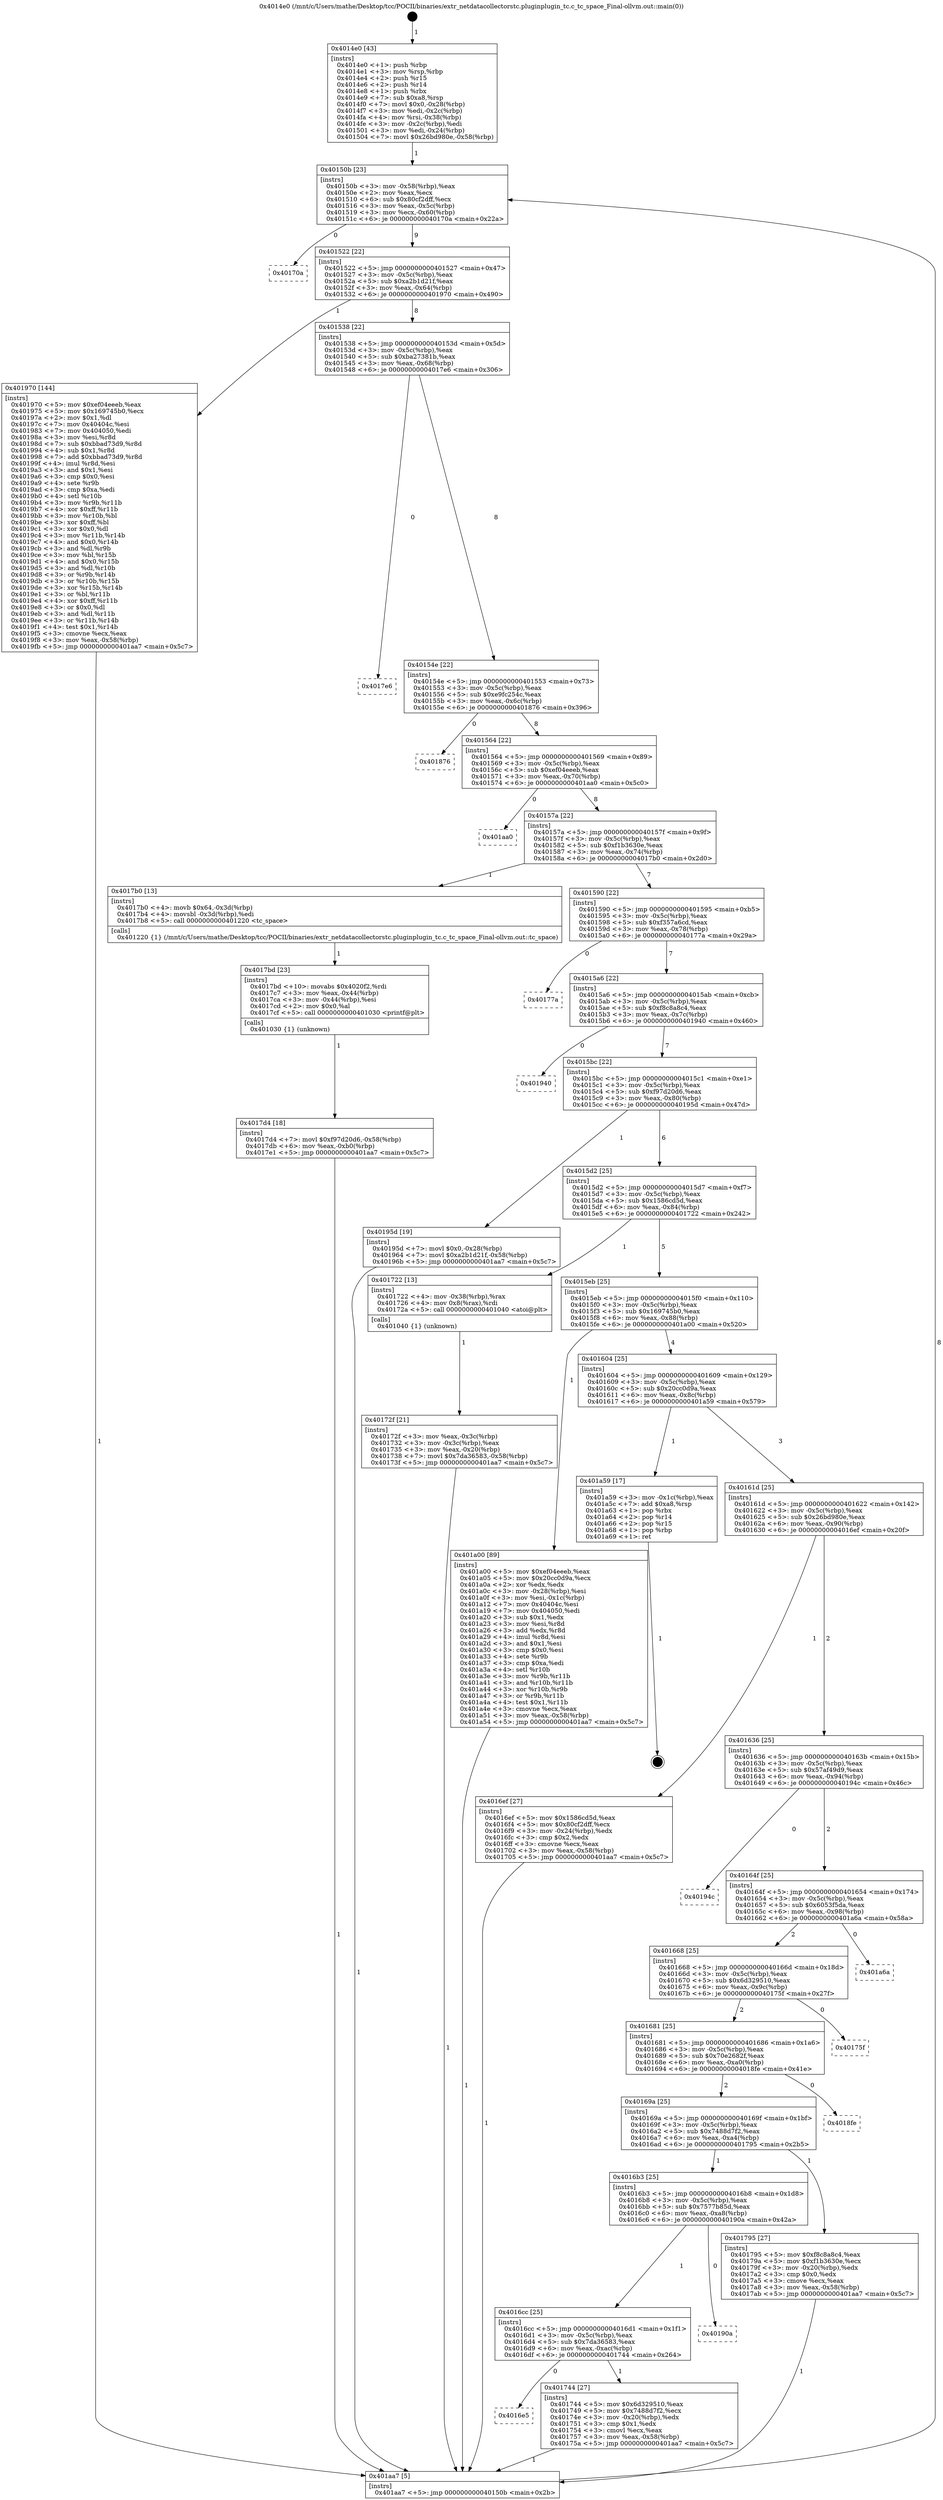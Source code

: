 digraph "0x4014e0" {
  label = "0x4014e0 (/mnt/c/Users/mathe/Desktop/tcc/POCII/binaries/extr_netdatacollectorstc.pluginplugin_tc.c_tc_space_Final-ollvm.out::main(0))"
  labelloc = "t"
  node[shape=record]

  Entry [label="",width=0.3,height=0.3,shape=circle,fillcolor=black,style=filled]
  "0x40150b" [label="{
     0x40150b [23]\l
     | [instrs]\l
     &nbsp;&nbsp;0x40150b \<+3\>: mov -0x58(%rbp),%eax\l
     &nbsp;&nbsp;0x40150e \<+2\>: mov %eax,%ecx\l
     &nbsp;&nbsp;0x401510 \<+6\>: sub $0x80cf2dff,%ecx\l
     &nbsp;&nbsp;0x401516 \<+3\>: mov %eax,-0x5c(%rbp)\l
     &nbsp;&nbsp;0x401519 \<+3\>: mov %ecx,-0x60(%rbp)\l
     &nbsp;&nbsp;0x40151c \<+6\>: je 000000000040170a \<main+0x22a\>\l
  }"]
  "0x40170a" [label="{
     0x40170a\l
  }", style=dashed]
  "0x401522" [label="{
     0x401522 [22]\l
     | [instrs]\l
     &nbsp;&nbsp;0x401522 \<+5\>: jmp 0000000000401527 \<main+0x47\>\l
     &nbsp;&nbsp;0x401527 \<+3\>: mov -0x5c(%rbp),%eax\l
     &nbsp;&nbsp;0x40152a \<+5\>: sub $0xa2b1d21f,%eax\l
     &nbsp;&nbsp;0x40152f \<+3\>: mov %eax,-0x64(%rbp)\l
     &nbsp;&nbsp;0x401532 \<+6\>: je 0000000000401970 \<main+0x490\>\l
  }"]
  Exit [label="",width=0.3,height=0.3,shape=circle,fillcolor=black,style=filled,peripheries=2]
  "0x401970" [label="{
     0x401970 [144]\l
     | [instrs]\l
     &nbsp;&nbsp;0x401970 \<+5\>: mov $0xef04eeeb,%eax\l
     &nbsp;&nbsp;0x401975 \<+5\>: mov $0x169745b0,%ecx\l
     &nbsp;&nbsp;0x40197a \<+2\>: mov $0x1,%dl\l
     &nbsp;&nbsp;0x40197c \<+7\>: mov 0x40404c,%esi\l
     &nbsp;&nbsp;0x401983 \<+7\>: mov 0x404050,%edi\l
     &nbsp;&nbsp;0x40198a \<+3\>: mov %esi,%r8d\l
     &nbsp;&nbsp;0x40198d \<+7\>: sub $0xbbad73d9,%r8d\l
     &nbsp;&nbsp;0x401994 \<+4\>: sub $0x1,%r8d\l
     &nbsp;&nbsp;0x401998 \<+7\>: add $0xbbad73d9,%r8d\l
     &nbsp;&nbsp;0x40199f \<+4\>: imul %r8d,%esi\l
     &nbsp;&nbsp;0x4019a3 \<+3\>: and $0x1,%esi\l
     &nbsp;&nbsp;0x4019a6 \<+3\>: cmp $0x0,%esi\l
     &nbsp;&nbsp;0x4019a9 \<+4\>: sete %r9b\l
     &nbsp;&nbsp;0x4019ad \<+3\>: cmp $0xa,%edi\l
     &nbsp;&nbsp;0x4019b0 \<+4\>: setl %r10b\l
     &nbsp;&nbsp;0x4019b4 \<+3\>: mov %r9b,%r11b\l
     &nbsp;&nbsp;0x4019b7 \<+4\>: xor $0xff,%r11b\l
     &nbsp;&nbsp;0x4019bb \<+3\>: mov %r10b,%bl\l
     &nbsp;&nbsp;0x4019be \<+3\>: xor $0xff,%bl\l
     &nbsp;&nbsp;0x4019c1 \<+3\>: xor $0x0,%dl\l
     &nbsp;&nbsp;0x4019c4 \<+3\>: mov %r11b,%r14b\l
     &nbsp;&nbsp;0x4019c7 \<+4\>: and $0x0,%r14b\l
     &nbsp;&nbsp;0x4019cb \<+3\>: and %dl,%r9b\l
     &nbsp;&nbsp;0x4019ce \<+3\>: mov %bl,%r15b\l
     &nbsp;&nbsp;0x4019d1 \<+4\>: and $0x0,%r15b\l
     &nbsp;&nbsp;0x4019d5 \<+3\>: and %dl,%r10b\l
     &nbsp;&nbsp;0x4019d8 \<+3\>: or %r9b,%r14b\l
     &nbsp;&nbsp;0x4019db \<+3\>: or %r10b,%r15b\l
     &nbsp;&nbsp;0x4019de \<+3\>: xor %r15b,%r14b\l
     &nbsp;&nbsp;0x4019e1 \<+3\>: or %bl,%r11b\l
     &nbsp;&nbsp;0x4019e4 \<+4\>: xor $0xff,%r11b\l
     &nbsp;&nbsp;0x4019e8 \<+3\>: or $0x0,%dl\l
     &nbsp;&nbsp;0x4019eb \<+3\>: and %dl,%r11b\l
     &nbsp;&nbsp;0x4019ee \<+3\>: or %r11b,%r14b\l
     &nbsp;&nbsp;0x4019f1 \<+4\>: test $0x1,%r14b\l
     &nbsp;&nbsp;0x4019f5 \<+3\>: cmovne %ecx,%eax\l
     &nbsp;&nbsp;0x4019f8 \<+3\>: mov %eax,-0x58(%rbp)\l
     &nbsp;&nbsp;0x4019fb \<+5\>: jmp 0000000000401aa7 \<main+0x5c7\>\l
  }"]
  "0x401538" [label="{
     0x401538 [22]\l
     | [instrs]\l
     &nbsp;&nbsp;0x401538 \<+5\>: jmp 000000000040153d \<main+0x5d\>\l
     &nbsp;&nbsp;0x40153d \<+3\>: mov -0x5c(%rbp),%eax\l
     &nbsp;&nbsp;0x401540 \<+5\>: sub $0xba27381b,%eax\l
     &nbsp;&nbsp;0x401545 \<+3\>: mov %eax,-0x68(%rbp)\l
     &nbsp;&nbsp;0x401548 \<+6\>: je 00000000004017e6 \<main+0x306\>\l
  }"]
  "0x4017d4" [label="{
     0x4017d4 [18]\l
     | [instrs]\l
     &nbsp;&nbsp;0x4017d4 \<+7\>: movl $0xf97d20d6,-0x58(%rbp)\l
     &nbsp;&nbsp;0x4017db \<+6\>: mov %eax,-0xb0(%rbp)\l
     &nbsp;&nbsp;0x4017e1 \<+5\>: jmp 0000000000401aa7 \<main+0x5c7\>\l
  }"]
  "0x4017e6" [label="{
     0x4017e6\l
  }", style=dashed]
  "0x40154e" [label="{
     0x40154e [22]\l
     | [instrs]\l
     &nbsp;&nbsp;0x40154e \<+5\>: jmp 0000000000401553 \<main+0x73\>\l
     &nbsp;&nbsp;0x401553 \<+3\>: mov -0x5c(%rbp),%eax\l
     &nbsp;&nbsp;0x401556 \<+5\>: sub $0xe9fc254c,%eax\l
     &nbsp;&nbsp;0x40155b \<+3\>: mov %eax,-0x6c(%rbp)\l
     &nbsp;&nbsp;0x40155e \<+6\>: je 0000000000401876 \<main+0x396\>\l
  }"]
  "0x4017bd" [label="{
     0x4017bd [23]\l
     | [instrs]\l
     &nbsp;&nbsp;0x4017bd \<+10\>: movabs $0x4020f2,%rdi\l
     &nbsp;&nbsp;0x4017c7 \<+3\>: mov %eax,-0x44(%rbp)\l
     &nbsp;&nbsp;0x4017ca \<+3\>: mov -0x44(%rbp),%esi\l
     &nbsp;&nbsp;0x4017cd \<+2\>: mov $0x0,%al\l
     &nbsp;&nbsp;0x4017cf \<+5\>: call 0000000000401030 \<printf@plt\>\l
     | [calls]\l
     &nbsp;&nbsp;0x401030 \{1\} (unknown)\l
  }"]
  "0x401876" [label="{
     0x401876\l
  }", style=dashed]
  "0x401564" [label="{
     0x401564 [22]\l
     | [instrs]\l
     &nbsp;&nbsp;0x401564 \<+5\>: jmp 0000000000401569 \<main+0x89\>\l
     &nbsp;&nbsp;0x401569 \<+3\>: mov -0x5c(%rbp),%eax\l
     &nbsp;&nbsp;0x40156c \<+5\>: sub $0xef04eeeb,%eax\l
     &nbsp;&nbsp;0x401571 \<+3\>: mov %eax,-0x70(%rbp)\l
     &nbsp;&nbsp;0x401574 \<+6\>: je 0000000000401aa0 \<main+0x5c0\>\l
  }"]
  "0x4016e5" [label="{
     0x4016e5\l
  }", style=dashed]
  "0x401aa0" [label="{
     0x401aa0\l
  }", style=dashed]
  "0x40157a" [label="{
     0x40157a [22]\l
     | [instrs]\l
     &nbsp;&nbsp;0x40157a \<+5\>: jmp 000000000040157f \<main+0x9f\>\l
     &nbsp;&nbsp;0x40157f \<+3\>: mov -0x5c(%rbp),%eax\l
     &nbsp;&nbsp;0x401582 \<+5\>: sub $0xf1b3630e,%eax\l
     &nbsp;&nbsp;0x401587 \<+3\>: mov %eax,-0x74(%rbp)\l
     &nbsp;&nbsp;0x40158a \<+6\>: je 00000000004017b0 \<main+0x2d0\>\l
  }"]
  "0x401744" [label="{
     0x401744 [27]\l
     | [instrs]\l
     &nbsp;&nbsp;0x401744 \<+5\>: mov $0x6d329510,%eax\l
     &nbsp;&nbsp;0x401749 \<+5\>: mov $0x7488d7f2,%ecx\l
     &nbsp;&nbsp;0x40174e \<+3\>: mov -0x20(%rbp),%edx\l
     &nbsp;&nbsp;0x401751 \<+3\>: cmp $0x1,%edx\l
     &nbsp;&nbsp;0x401754 \<+3\>: cmovl %ecx,%eax\l
     &nbsp;&nbsp;0x401757 \<+3\>: mov %eax,-0x58(%rbp)\l
     &nbsp;&nbsp;0x40175a \<+5\>: jmp 0000000000401aa7 \<main+0x5c7\>\l
  }"]
  "0x4017b0" [label="{
     0x4017b0 [13]\l
     | [instrs]\l
     &nbsp;&nbsp;0x4017b0 \<+4\>: movb $0x64,-0x3d(%rbp)\l
     &nbsp;&nbsp;0x4017b4 \<+4\>: movsbl -0x3d(%rbp),%edi\l
     &nbsp;&nbsp;0x4017b8 \<+5\>: call 0000000000401220 \<tc_space\>\l
     | [calls]\l
     &nbsp;&nbsp;0x401220 \{1\} (/mnt/c/Users/mathe/Desktop/tcc/POCII/binaries/extr_netdatacollectorstc.pluginplugin_tc.c_tc_space_Final-ollvm.out::tc_space)\l
  }"]
  "0x401590" [label="{
     0x401590 [22]\l
     | [instrs]\l
     &nbsp;&nbsp;0x401590 \<+5\>: jmp 0000000000401595 \<main+0xb5\>\l
     &nbsp;&nbsp;0x401595 \<+3\>: mov -0x5c(%rbp),%eax\l
     &nbsp;&nbsp;0x401598 \<+5\>: sub $0xf357a6cd,%eax\l
     &nbsp;&nbsp;0x40159d \<+3\>: mov %eax,-0x78(%rbp)\l
     &nbsp;&nbsp;0x4015a0 \<+6\>: je 000000000040177a \<main+0x29a\>\l
  }"]
  "0x4016cc" [label="{
     0x4016cc [25]\l
     | [instrs]\l
     &nbsp;&nbsp;0x4016cc \<+5\>: jmp 00000000004016d1 \<main+0x1f1\>\l
     &nbsp;&nbsp;0x4016d1 \<+3\>: mov -0x5c(%rbp),%eax\l
     &nbsp;&nbsp;0x4016d4 \<+5\>: sub $0x7da36583,%eax\l
     &nbsp;&nbsp;0x4016d9 \<+6\>: mov %eax,-0xac(%rbp)\l
     &nbsp;&nbsp;0x4016df \<+6\>: je 0000000000401744 \<main+0x264\>\l
  }"]
  "0x40177a" [label="{
     0x40177a\l
  }", style=dashed]
  "0x4015a6" [label="{
     0x4015a6 [22]\l
     | [instrs]\l
     &nbsp;&nbsp;0x4015a6 \<+5\>: jmp 00000000004015ab \<main+0xcb\>\l
     &nbsp;&nbsp;0x4015ab \<+3\>: mov -0x5c(%rbp),%eax\l
     &nbsp;&nbsp;0x4015ae \<+5\>: sub $0xf8c8a8c4,%eax\l
     &nbsp;&nbsp;0x4015b3 \<+3\>: mov %eax,-0x7c(%rbp)\l
     &nbsp;&nbsp;0x4015b6 \<+6\>: je 0000000000401940 \<main+0x460\>\l
  }"]
  "0x40190a" [label="{
     0x40190a\l
  }", style=dashed]
  "0x401940" [label="{
     0x401940\l
  }", style=dashed]
  "0x4015bc" [label="{
     0x4015bc [22]\l
     | [instrs]\l
     &nbsp;&nbsp;0x4015bc \<+5\>: jmp 00000000004015c1 \<main+0xe1\>\l
     &nbsp;&nbsp;0x4015c1 \<+3\>: mov -0x5c(%rbp),%eax\l
     &nbsp;&nbsp;0x4015c4 \<+5\>: sub $0xf97d20d6,%eax\l
     &nbsp;&nbsp;0x4015c9 \<+3\>: mov %eax,-0x80(%rbp)\l
     &nbsp;&nbsp;0x4015cc \<+6\>: je 000000000040195d \<main+0x47d\>\l
  }"]
  "0x4016b3" [label="{
     0x4016b3 [25]\l
     | [instrs]\l
     &nbsp;&nbsp;0x4016b3 \<+5\>: jmp 00000000004016b8 \<main+0x1d8\>\l
     &nbsp;&nbsp;0x4016b8 \<+3\>: mov -0x5c(%rbp),%eax\l
     &nbsp;&nbsp;0x4016bb \<+5\>: sub $0x7577b85d,%eax\l
     &nbsp;&nbsp;0x4016c0 \<+6\>: mov %eax,-0xa8(%rbp)\l
     &nbsp;&nbsp;0x4016c6 \<+6\>: je 000000000040190a \<main+0x42a\>\l
  }"]
  "0x40195d" [label="{
     0x40195d [19]\l
     | [instrs]\l
     &nbsp;&nbsp;0x40195d \<+7\>: movl $0x0,-0x28(%rbp)\l
     &nbsp;&nbsp;0x401964 \<+7\>: movl $0xa2b1d21f,-0x58(%rbp)\l
     &nbsp;&nbsp;0x40196b \<+5\>: jmp 0000000000401aa7 \<main+0x5c7\>\l
  }"]
  "0x4015d2" [label="{
     0x4015d2 [25]\l
     | [instrs]\l
     &nbsp;&nbsp;0x4015d2 \<+5\>: jmp 00000000004015d7 \<main+0xf7\>\l
     &nbsp;&nbsp;0x4015d7 \<+3\>: mov -0x5c(%rbp),%eax\l
     &nbsp;&nbsp;0x4015da \<+5\>: sub $0x1586cd5d,%eax\l
     &nbsp;&nbsp;0x4015df \<+6\>: mov %eax,-0x84(%rbp)\l
     &nbsp;&nbsp;0x4015e5 \<+6\>: je 0000000000401722 \<main+0x242\>\l
  }"]
  "0x401795" [label="{
     0x401795 [27]\l
     | [instrs]\l
     &nbsp;&nbsp;0x401795 \<+5\>: mov $0xf8c8a8c4,%eax\l
     &nbsp;&nbsp;0x40179a \<+5\>: mov $0xf1b3630e,%ecx\l
     &nbsp;&nbsp;0x40179f \<+3\>: mov -0x20(%rbp),%edx\l
     &nbsp;&nbsp;0x4017a2 \<+3\>: cmp $0x0,%edx\l
     &nbsp;&nbsp;0x4017a5 \<+3\>: cmove %ecx,%eax\l
     &nbsp;&nbsp;0x4017a8 \<+3\>: mov %eax,-0x58(%rbp)\l
     &nbsp;&nbsp;0x4017ab \<+5\>: jmp 0000000000401aa7 \<main+0x5c7\>\l
  }"]
  "0x401722" [label="{
     0x401722 [13]\l
     | [instrs]\l
     &nbsp;&nbsp;0x401722 \<+4\>: mov -0x38(%rbp),%rax\l
     &nbsp;&nbsp;0x401726 \<+4\>: mov 0x8(%rax),%rdi\l
     &nbsp;&nbsp;0x40172a \<+5\>: call 0000000000401040 \<atoi@plt\>\l
     | [calls]\l
     &nbsp;&nbsp;0x401040 \{1\} (unknown)\l
  }"]
  "0x4015eb" [label="{
     0x4015eb [25]\l
     | [instrs]\l
     &nbsp;&nbsp;0x4015eb \<+5\>: jmp 00000000004015f0 \<main+0x110\>\l
     &nbsp;&nbsp;0x4015f0 \<+3\>: mov -0x5c(%rbp),%eax\l
     &nbsp;&nbsp;0x4015f3 \<+5\>: sub $0x169745b0,%eax\l
     &nbsp;&nbsp;0x4015f8 \<+6\>: mov %eax,-0x88(%rbp)\l
     &nbsp;&nbsp;0x4015fe \<+6\>: je 0000000000401a00 \<main+0x520\>\l
  }"]
  "0x40169a" [label="{
     0x40169a [25]\l
     | [instrs]\l
     &nbsp;&nbsp;0x40169a \<+5\>: jmp 000000000040169f \<main+0x1bf\>\l
     &nbsp;&nbsp;0x40169f \<+3\>: mov -0x5c(%rbp),%eax\l
     &nbsp;&nbsp;0x4016a2 \<+5\>: sub $0x7488d7f2,%eax\l
     &nbsp;&nbsp;0x4016a7 \<+6\>: mov %eax,-0xa4(%rbp)\l
     &nbsp;&nbsp;0x4016ad \<+6\>: je 0000000000401795 \<main+0x2b5\>\l
  }"]
  "0x401a00" [label="{
     0x401a00 [89]\l
     | [instrs]\l
     &nbsp;&nbsp;0x401a00 \<+5\>: mov $0xef04eeeb,%eax\l
     &nbsp;&nbsp;0x401a05 \<+5\>: mov $0x20cc0d9a,%ecx\l
     &nbsp;&nbsp;0x401a0a \<+2\>: xor %edx,%edx\l
     &nbsp;&nbsp;0x401a0c \<+3\>: mov -0x28(%rbp),%esi\l
     &nbsp;&nbsp;0x401a0f \<+3\>: mov %esi,-0x1c(%rbp)\l
     &nbsp;&nbsp;0x401a12 \<+7\>: mov 0x40404c,%esi\l
     &nbsp;&nbsp;0x401a19 \<+7\>: mov 0x404050,%edi\l
     &nbsp;&nbsp;0x401a20 \<+3\>: sub $0x1,%edx\l
     &nbsp;&nbsp;0x401a23 \<+3\>: mov %esi,%r8d\l
     &nbsp;&nbsp;0x401a26 \<+3\>: add %edx,%r8d\l
     &nbsp;&nbsp;0x401a29 \<+4\>: imul %r8d,%esi\l
     &nbsp;&nbsp;0x401a2d \<+3\>: and $0x1,%esi\l
     &nbsp;&nbsp;0x401a30 \<+3\>: cmp $0x0,%esi\l
     &nbsp;&nbsp;0x401a33 \<+4\>: sete %r9b\l
     &nbsp;&nbsp;0x401a37 \<+3\>: cmp $0xa,%edi\l
     &nbsp;&nbsp;0x401a3a \<+4\>: setl %r10b\l
     &nbsp;&nbsp;0x401a3e \<+3\>: mov %r9b,%r11b\l
     &nbsp;&nbsp;0x401a41 \<+3\>: and %r10b,%r11b\l
     &nbsp;&nbsp;0x401a44 \<+3\>: xor %r10b,%r9b\l
     &nbsp;&nbsp;0x401a47 \<+3\>: or %r9b,%r11b\l
     &nbsp;&nbsp;0x401a4a \<+4\>: test $0x1,%r11b\l
     &nbsp;&nbsp;0x401a4e \<+3\>: cmovne %ecx,%eax\l
     &nbsp;&nbsp;0x401a51 \<+3\>: mov %eax,-0x58(%rbp)\l
     &nbsp;&nbsp;0x401a54 \<+5\>: jmp 0000000000401aa7 \<main+0x5c7\>\l
  }"]
  "0x401604" [label="{
     0x401604 [25]\l
     | [instrs]\l
     &nbsp;&nbsp;0x401604 \<+5\>: jmp 0000000000401609 \<main+0x129\>\l
     &nbsp;&nbsp;0x401609 \<+3\>: mov -0x5c(%rbp),%eax\l
     &nbsp;&nbsp;0x40160c \<+5\>: sub $0x20cc0d9a,%eax\l
     &nbsp;&nbsp;0x401611 \<+6\>: mov %eax,-0x8c(%rbp)\l
     &nbsp;&nbsp;0x401617 \<+6\>: je 0000000000401a59 \<main+0x579\>\l
  }"]
  "0x4018fe" [label="{
     0x4018fe\l
  }", style=dashed]
  "0x401a59" [label="{
     0x401a59 [17]\l
     | [instrs]\l
     &nbsp;&nbsp;0x401a59 \<+3\>: mov -0x1c(%rbp),%eax\l
     &nbsp;&nbsp;0x401a5c \<+7\>: add $0xa8,%rsp\l
     &nbsp;&nbsp;0x401a63 \<+1\>: pop %rbx\l
     &nbsp;&nbsp;0x401a64 \<+2\>: pop %r14\l
     &nbsp;&nbsp;0x401a66 \<+2\>: pop %r15\l
     &nbsp;&nbsp;0x401a68 \<+1\>: pop %rbp\l
     &nbsp;&nbsp;0x401a69 \<+1\>: ret\l
  }"]
  "0x40161d" [label="{
     0x40161d [25]\l
     | [instrs]\l
     &nbsp;&nbsp;0x40161d \<+5\>: jmp 0000000000401622 \<main+0x142\>\l
     &nbsp;&nbsp;0x401622 \<+3\>: mov -0x5c(%rbp),%eax\l
     &nbsp;&nbsp;0x401625 \<+5\>: sub $0x26bd980e,%eax\l
     &nbsp;&nbsp;0x40162a \<+6\>: mov %eax,-0x90(%rbp)\l
     &nbsp;&nbsp;0x401630 \<+6\>: je 00000000004016ef \<main+0x20f\>\l
  }"]
  "0x401681" [label="{
     0x401681 [25]\l
     | [instrs]\l
     &nbsp;&nbsp;0x401681 \<+5\>: jmp 0000000000401686 \<main+0x1a6\>\l
     &nbsp;&nbsp;0x401686 \<+3\>: mov -0x5c(%rbp),%eax\l
     &nbsp;&nbsp;0x401689 \<+5\>: sub $0x70e2682f,%eax\l
     &nbsp;&nbsp;0x40168e \<+6\>: mov %eax,-0xa0(%rbp)\l
     &nbsp;&nbsp;0x401694 \<+6\>: je 00000000004018fe \<main+0x41e\>\l
  }"]
  "0x4016ef" [label="{
     0x4016ef [27]\l
     | [instrs]\l
     &nbsp;&nbsp;0x4016ef \<+5\>: mov $0x1586cd5d,%eax\l
     &nbsp;&nbsp;0x4016f4 \<+5\>: mov $0x80cf2dff,%ecx\l
     &nbsp;&nbsp;0x4016f9 \<+3\>: mov -0x24(%rbp),%edx\l
     &nbsp;&nbsp;0x4016fc \<+3\>: cmp $0x2,%edx\l
     &nbsp;&nbsp;0x4016ff \<+3\>: cmovne %ecx,%eax\l
     &nbsp;&nbsp;0x401702 \<+3\>: mov %eax,-0x58(%rbp)\l
     &nbsp;&nbsp;0x401705 \<+5\>: jmp 0000000000401aa7 \<main+0x5c7\>\l
  }"]
  "0x401636" [label="{
     0x401636 [25]\l
     | [instrs]\l
     &nbsp;&nbsp;0x401636 \<+5\>: jmp 000000000040163b \<main+0x15b\>\l
     &nbsp;&nbsp;0x40163b \<+3\>: mov -0x5c(%rbp),%eax\l
     &nbsp;&nbsp;0x40163e \<+5\>: sub $0x57af49d9,%eax\l
     &nbsp;&nbsp;0x401643 \<+6\>: mov %eax,-0x94(%rbp)\l
     &nbsp;&nbsp;0x401649 \<+6\>: je 000000000040194c \<main+0x46c\>\l
  }"]
  "0x401aa7" [label="{
     0x401aa7 [5]\l
     | [instrs]\l
     &nbsp;&nbsp;0x401aa7 \<+5\>: jmp 000000000040150b \<main+0x2b\>\l
  }"]
  "0x4014e0" [label="{
     0x4014e0 [43]\l
     | [instrs]\l
     &nbsp;&nbsp;0x4014e0 \<+1\>: push %rbp\l
     &nbsp;&nbsp;0x4014e1 \<+3\>: mov %rsp,%rbp\l
     &nbsp;&nbsp;0x4014e4 \<+2\>: push %r15\l
     &nbsp;&nbsp;0x4014e6 \<+2\>: push %r14\l
     &nbsp;&nbsp;0x4014e8 \<+1\>: push %rbx\l
     &nbsp;&nbsp;0x4014e9 \<+7\>: sub $0xa8,%rsp\l
     &nbsp;&nbsp;0x4014f0 \<+7\>: movl $0x0,-0x28(%rbp)\l
     &nbsp;&nbsp;0x4014f7 \<+3\>: mov %edi,-0x2c(%rbp)\l
     &nbsp;&nbsp;0x4014fa \<+4\>: mov %rsi,-0x38(%rbp)\l
     &nbsp;&nbsp;0x4014fe \<+3\>: mov -0x2c(%rbp),%edi\l
     &nbsp;&nbsp;0x401501 \<+3\>: mov %edi,-0x24(%rbp)\l
     &nbsp;&nbsp;0x401504 \<+7\>: movl $0x26bd980e,-0x58(%rbp)\l
  }"]
  "0x40172f" [label="{
     0x40172f [21]\l
     | [instrs]\l
     &nbsp;&nbsp;0x40172f \<+3\>: mov %eax,-0x3c(%rbp)\l
     &nbsp;&nbsp;0x401732 \<+3\>: mov -0x3c(%rbp),%eax\l
     &nbsp;&nbsp;0x401735 \<+3\>: mov %eax,-0x20(%rbp)\l
     &nbsp;&nbsp;0x401738 \<+7\>: movl $0x7da36583,-0x58(%rbp)\l
     &nbsp;&nbsp;0x40173f \<+5\>: jmp 0000000000401aa7 \<main+0x5c7\>\l
  }"]
  "0x40175f" [label="{
     0x40175f\l
  }", style=dashed]
  "0x40194c" [label="{
     0x40194c\l
  }", style=dashed]
  "0x40164f" [label="{
     0x40164f [25]\l
     | [instrs]\l
     &nbsp;&nbsp;0x40164f \<+5\>: jmp 0000000000401654 \<main+0x174\>\l
     &nbsp;&nbsp;0x401654 \<+3\>: mov -0x5c(%rbp),%eax\l
     &nbsp;&nbsp;0x401657 \<+5\>: sub $0x6053f5da,%eax\l
     &nbsp;&nbsp;0x40165c \<+6\>: mov %eax,-0x98(%rbp)\l
     &nbsp;&nbsp;0x401662 \<+6\>: je 0000000000401a6a \<main+0x58a\>\l
  }"]
  "0x401668" [label="{
     0x401668 [25]\l
     | [instrs]\l
     &nbsp;&nbsp;0x401668 \<+5\>: jmp 000000000040166d \<main+0x18d\>\l
     &nbsp;&nbsp;0x40166d \<+3\>: mov -0x5c(%rbp),%eax\l
     &nbsp;&nbsp;0x401670 \<+5\>: sub $0x6d329510,%eax\l
     &nbsp;&nbsp;0x401675 \<+6\>: mov %eax,-0x9c(%rbp)\l
     &nbsp;&nbsp;0x40167b \<+6\>: je 000000000040175f \<main+0x27f\>\l
  }"]
  "0x401a6a" [label="{
     0x401a6a\l
  }", style=dashed]
  Entry -> "0x4014e0" [label=" 1"]
  "0x40150b" -> "0x40170a" [label=" 0"]
  "0x40150b" -> "0x401522" [label=" 9"]
  "0x401a59" -> Exit [label=" 1"]
  "0x401522" -> "0x401970" [label=" 1"]
  "0x401522" -> "0x401538" [label=" 8"]
  "0x401a00" -> "0x401aa7" [label=" 1"]
  "0x401538" -> "0x4017e6" [label=" 0"]
  "0x401538" -> "0x40154e" [label=" 8"]
  "0x401970" -> "0x401aa7" [label=" 1"]
  "0x40154e" -> "0x401876" [label=" 0"]
  "0x40154e" -> "0x401564" [label=" 8"]
  "0x40195d" -> "0x401aa7" [label=" 1"]
  "0x401564" -> "0x401aa0" [label=" 0"]
  "0x401564" -> "0x40157a" [label=" 8"]
  "0x4017d4" -> "0x401aa7" [label=" 1"]
  "0x40157a" -> "0x4017b0" [label=" 1"]
  "0x40157a" -> "0x401590" [label=" 7"]
  "0x4017bd" -> "0x4017d4" [label=" 1"]
  "0x401590" -> "0x40177a" [label=" 0"]
  "0x401590" -> "0x4015a6" [label=" 7"]
  "0x401795" -> "0x401aa7" [label=" 1"]
  "0x4015a6" -> "0x401940" [label=" 0"]
  "0x4015a6" -> "0x4015bc" [label=" 7"]
  "0x401744" -> "0x401aa7" [label=" 1"]
  "0x4015bc" -> "0x40195d" [label=" 1"]
  "0x4015bc" -> "0x4015d2" [label=" 6"]
  "0x4016cc" -> "0x401744" [label=" 1"]
  "0x4015d2" -> "0x401722" [label=" 1"]
  "0x4015d2" -> "0x4015eb" [label=" 5"]
  "0x4017b0" -> "0x4017bd" [label=" 1"]
  "0x4015eb" -> "0x401a00" [label=" 1"]
  "0x4015eb" -> "0x401604" [label=" 4"]
  "0x4016b3" -> "0x40190a" [label=" 0"]
  "0x401604" -> "0x401a59" [label=" 1"]
  "0x401604" -> "0x40161d" [label=" 3"]
  "0x4016cc" -> "0x4016e5" [label=" 0"]
  "0x40161d" -> "0x4016ef" [label=" 1"]
  "0x40161d" -> "0x401636" [label=" 2"]
  "0x4016ef" -> "0x401aa7" [label=" 1"]
  "0x4014e0" -> "0x40150b" [label=" 1"]
  "0x401aa7" -> "0x40150b" [label=" 8"]
  "0x401722" -> "0x40172f" [label=" 1"]
  "0x40172f" -> "0x401aa7" [label=" 1"]
  "0x40169a" -> "0x401795" [label=" 1"]
  "0x401636" -> "0x40194c" [label=" 0"]
  "0x401636" -> "0x40164f" [label=" 2"]
  "0x4016b3" -> "0x4016cc" [label=" 1"]
  "0x40164f" -> "0x401a6a" [label=" 0"]
  "0x40164f" -> "0x401668" [label=" 2"]
  "0x401681" -> "0x40169a" [label=" 2"]
  "0x401668" -> "0x40175f" [label=" 0"]
  "0x401668" -> "0x401681" [label=" 2"]
  "0x40169a" -> "0x4016b3" [label=" 1"]
  "0x401681" -> "0x4018fe" [label=" 0"]
}
